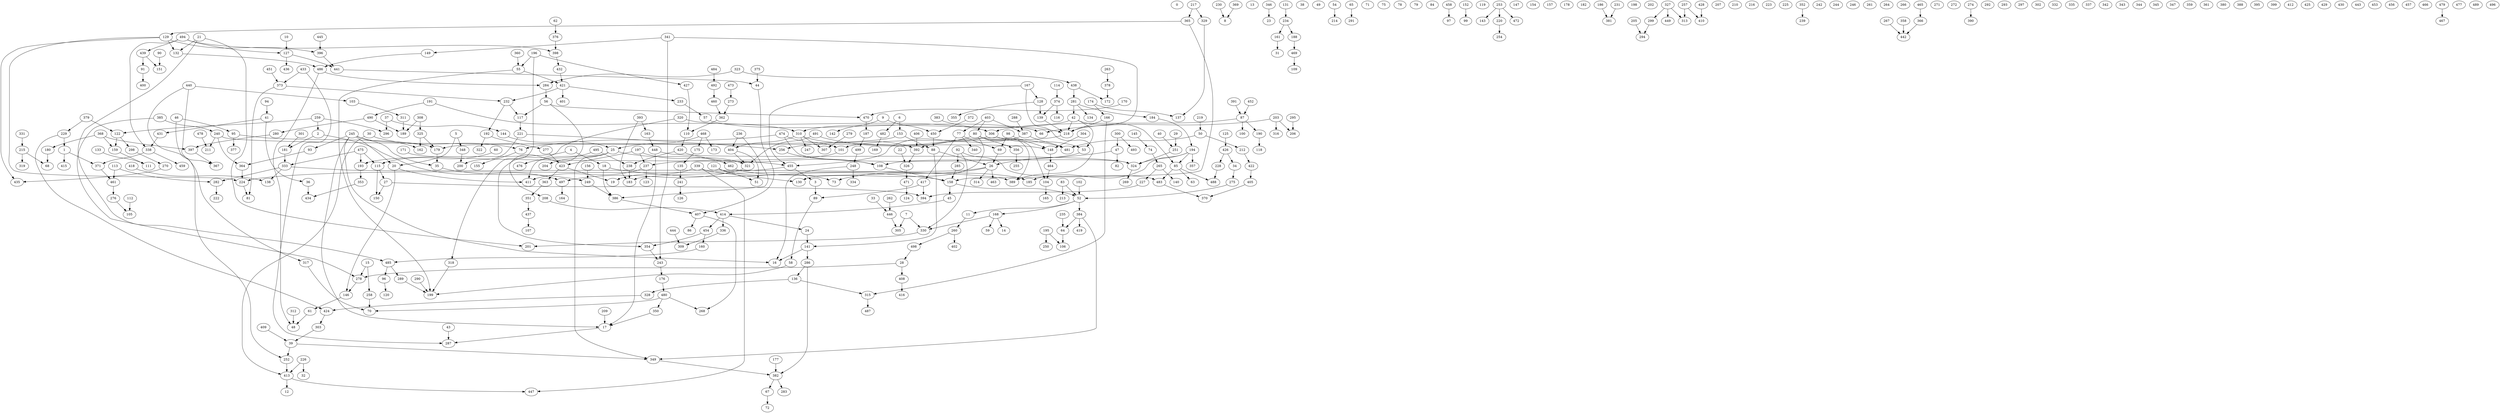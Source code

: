 digraph grafoErdosRenyi_n_500_m_500 {
0;
1;
2;
3;
4;
5;
6;
7;
8;
9;
10;
11;
12;
13;
14;
15;
16;
17;
18;
19;
20;
21;
22;
23;
24;
25;
26;
27;
28;
29;
30;
31;
32;
33;
34;
35;
36;
37;
38;
39;
40;
41;
42;
43;
44;
45;
46;
47;
48;
49;
50;
51;
52;
53;
54;
55;
56;
57;
58;
59;
60;
61;
62;
63;
64;
65;
66;
67;
68;
69;
70;
71;
72;
73;
74;
75;
76;
77;
78;
79;
80;
81;
82;
83;
84;
85;
86;
87;
88;
89;
90;
91;
92;
93;
94;
95;
96;
97;
98;
99;
100;
101;
102;
103;
104;
105;
106;
107;
108;
109;
110;
111;
112;
113;
114;
115;
116;
117;
118;
119;
120;
121;
122;
123;
124;
125;
126;
127;
128;
129;
130;
131;
132;
133;
134;
135;
136;
137;
138;
139;
140;
141;
142;
143;
144;
145;
146;
147;
148;
149;
150;
151;
152;
153;
154;
155;
156;
157;
158;
159;
160;
161;
162;
163;
164;
165;
166;
167;
168;
169;
170;
171;
172;
173;
174;
175;
176;
177;
178;
179;
180;
181;
182;
183;
184;
185;
186;
187;
188;
189;
190;
191;
192;
193;
194;
195;
196;
197;
198;
199;
200;
201;
202;
203;
204;
205;
206;
207;
208;
209;
210;
211;
212;
213;
214;
215;
216;
217;
218;
219;
220;
221;
222;
223;
224;
225;
226;
227;
228;
229;
230;
231;
232;
233;
234;
235;
236;
237;
238;
239;
240;
241;
242;
243;
244;
245;
246;
247;
248;
249;
250;
251;
252;
253;
254;
255;
256;
257;
258;
259;
260;
261;
262;
263;
264;
265;
266;
267;
268;
269;
270;
271;
272;
273;
274;
275;
276;
277;
278;
279;
280;
281;
282;
283;
284;
285;
286;
287;
288;
289;
290;
291;
292;
293;
294;
295;
296;
297;
298;
299;
300;
301;
302;
303;
304;
305;
306;
307;
308;
309;
310;
311;
312;
313;
314;
315;
316;
317;
318;
319;
320;
321;
322;
323;
324;
325;
326;
327;
328;
329;
330;
331;
332;
333;
334;
335;
336;
337;
338;
339;
340;
341;
342;
343;
344;
345;
346;
347;
348;
349;
350;
351;
352;
353;
354;
355;
356;
357;
358;
359;
360;
361;
362;
363;
364;
365;
366;
367;
368;
369;
370;
371;
372;
373;
374;
375;
376;
377;
378;
379;
380;
381;
382;
383;
384;
385;
386;
387;
388;
389;
390;
391;
392;
393;
394;
395;
396;
397;
398;
399;
400;
401;
402;
403;
404;
405;
406;
407;
408;
409;
410;
411;
412;
413;
414;
415;
416;
417;
418;
419;
420;
421;
422;
423;
424;
425;
426;
427;
428;
429;
430;
431;
432;
433;
434;
435;
436;
437;
438;
439;
440;
441;
442;
443;
444;
445;
446;
447;
448;
449;
450;
451;
452;
453;
454;
455;
456;
457;
458;
459;
460;
461;
462;
463;
464;
465;
466;
467;
468;
469;
470;
471;
472;
473;
474;
475;
476;
477;
478;
479;
480;
481;
482;
483;
484;
485;
486;
487;
488;
489;
490;
491;
492;
493;
494;
495;
496;
497;
498;
499;
56 -> 470;
379 -> 122;
352 -> 239;
30 -> 413;
1 -> 415;
117 -> 221;
491 -> 321;
240 -> 211;
26 -> 314;
281 -> 184;
20 -> 146;
141 -> 16;
437 -> 107;
406 -> 392;
301 -> 181;
413 -> 447;
491 -> 481;
490 -> 189;
42 -> 85;
171 -> 455;
26 -> 73;
385 -> 278;
465 -> 366;
153 -> 179;
414 -> 24;
378 -> 172;
460 -> 362;
263 -> 378;
83 -> 52;
427 -> 110;
26 -> 463;
384 -> 64;
21 -> 132;
122 -> 298;
127 -> 441;
209 -> 17;
446 -> 305;
37 -> 296;
329 -> 137;
57 -> 66;
421 -> 233;
29 -> 251;
88 -> 141;
353 -> 434;
129 -> 396;
227 -> 394;
475 -> 115;
92 -> 285;
55 -> 199;
243 -> 176;
280 -> 397;
217 -> 365;
245 -> 35;
69 -> 26;
85 -> 63;
52 -> 168;
176 -> 480;
2 -> 497;
93 -> 364;
133 -> 111;
228 -> 488;
7 -> 305;
235 -> 64;
288 -> 387;
308 -> 189;
461 -> 276;
333 -> 282;
17 -> 287;
290 -> 199;
391 -> 87;
237 -> 123;
414 -> 454;
177 -> 382;
80 -> 104;
485 -> 96;
113 -> 282;
376 -> 398;
166 -> 218;
92 -> 483;
194 -> 85;
403 -> 77;
360 -> 55;
403 -> 387;
253 -> 143;
248 -> 334;
281 -> 134;
306 -> 455;
440 -> 103;
4 -> 193;
495 -> 238;
121 -> 73;
236 -> 386;
320 -> 306;
310 -> 247;
80 -> 256;
331 -> 215;
308 -> 325;
179 -> 35;
295 -> 206;
192 -> 277;
113 -> 461;
471 -> 124;
139 -> 218;
284 -> 56;
440 -> 367;
413 -> 12;
468 -> 173;
184 -> 194;
203 -> 206;
257 -> 410;
46 -> 252;
25 -> 462;
41 -> 36;
281 -> 42;
444 -> 309;
311 -> 189;
275 -> 52;
158 -> 45;
11 -> 260;
180 -> 68;
265 -> 227;
58 -> 199;
101 -> 237;
18 -> 386;
203 -> 316;
483 -> 370;
270 -> 435;
42 -> 218;
479 -> 467;
339 -> 130;
10 -> 127;
122 -> 159;
363 -> 351;
237 -> 411;
114 -> 374;
499 -> 248;
452 -> 87;
43 -> 287;
289 -> 199;
365 -> 129;
323 -> 284;
28 -> 408;
424 -> 303;
87 -> 306;
299 -> 294;
136 -> 315;
253 -> 472;
339 -> 447;
333 -> 389;
229 -> 1;
94 -> 41;
21 -> 201;
498 -> 28;
39 -> 252;
36 -> 434;
470 -> 187;
34 -> 275;
279 -> 307;
55 -> 421;
160 -> 485;
53 -> 108;
215 -> 319;
428 -> 410;
417 -> 89;
9 -> 450;
232 -> 117;
232 -> 192;
450 -> 88;
28 -> 278;
474 -> 76;
153 -> 88;
195 -> 106;
494 -> 127;
240 -> 364;
438 -> 172;
89 -> 58;
15 -> 278;
203 -> 66;
414 -> 336;
197 -> 423;
486 -> 48;
423 -> 363;
60 -> 115;
365 -> 158;
231 -> 381;
77 -> 69;
145 -> 74;
35 -> 249;
315 -> 487;
259 -> 296;
129 -> 435;
339 -> 19;
52 -> 384;
404 -> 321;
15 -> 258;
110 -> 420;
300 -> 493;
259 -> 122;
325 -> 162;
95 -> 179;
240 -> 148;
193 -> 353;
91 -> 400;
277 -> 423;
338 -> 371;
384 -> 419;
338 -> 459;
245 -> 20;
234 -> 188;
382 -> 67;
375 -> 44;
327 -> 313;
267 -> 442;
282 -> 222;
480 -> 70;
317 -> 70;
217 -> 329;
196 -> 318;
187 -> 499;
121 -> 51;
47 -> 26;
310 -> 392;
56 -> 117;
312 -> 48;
127 -> 436;
6 -> 153;
260 -> 402;
168 -> 59;
25 -> 204;
373 -> 81;
128 -> 355;
448 -> 17;
27 -> 394;
20 -> 411;
422 -> 405;
262 -> 446;
371 -> 461;
433 -> 373;
5 -> 348;
278 -> 146;
432 -> 421;
333 -> 138;
44 -> 407;
441 -> 44;
152 -> 99;
85 -> 488;
135 -> 241;
385 -> 240;
327 -> 449;
80 -> 389;
64 -> 106;
47 -> 82;
368 -> 180;
480 -> 350;
398 -> 432;
490 -> 280;
195 -> 250;
194 -> 357;
6 -> 482;
405 -> 370;
245 -> 16;
77 -> 417;
102 -> 52;
196 -> 427;
409 -> 39;
475 -> 333;
362 -> 110;
439 -> 151;
224 -> 81;
328 -> 424;
2 -> 181;
383 -> 218;
87 -> 100;
96 -> 120;
480 -> 268;
260 -> 498;
192 -> 322;
191 -> 490;
426 -> 34;
276 -> 105;
229 -> 424;
408 -> 416;
341 -> 149;
125 -> 426;
323 -> 438;
9 -> 142;
324 -> 269;
218 -> 101;
478 -> 211;
374 -> 139;
136 -> 328;
372 -> 450;
90 -> 151;
215 -> 68;
149 -> 486;
354 -> 243;
39 -> 349;
191 -> 310;
310 -> 404;
54 -> 214;
98 -> 148;
220 -> 254;
77 -> 340;
433 -> 287;
181 -> 333;
76 -> 155;
492 -> 460;
230 -> 8;
238 -> 183;
52 -> 11;
356 -> 255;
205 -> 294;
298 -> 270;
393 -> 163;
87 -> 190;
351 -> 437;
166 -> 315;
115 -> 27;
226 -> 32;
33 -> 446;
170 -> 470;
258 -> 70;
454 -> 160;
42 -> 310;
95 -> 377;
245 -> 93;
62 -> 376;
112 -> 105;
350 -> 17;
221 -> 256;
421 -> 232;
167 -> 455;
482 -> 169;
194 -> 185;
320 -> 354;
251 -> 324;
349 -> 382;
420 -> 108;
18 -> 158;
245 -> 162;
418 -> 138;
167 -> 389;
104 -> 165;
188 -> 469;
273 -> 362;
386 -> 407;
141 -> 286;
186 -> 381;
92 -> 330;
197 -> 237;
285 -> 158;
431 -> 338;
212 -> 422;
455 -> 3;
65 -> 291;
494 -> 398;
163 -> 448;
364 -> 224;
41 -> 431;
326 -> 471;
197 -> 321;
129 -> 224;
61 -> 48;
310 -> 307;
234 -> 161;
40 -> 251;
458 -> 97;
80 -> 356;
25 -> 411;
30 -> 76;
464 -> 104;
5 -> 20;
175 -> 135;
249 -> 386;
468 -> 175;
341 -> 243;
274 -> 390;
366 -> 442;
174 -> 137;
318 -> 199;
128 -> 139;
1 -> 371;
384 -> 349;
131 -> 234;
233 -> 57;
440 -> 317;
348 -> 200;
132 -> 486;
74 -> 265;
462 -> 185;
484 -> 492;
439 -> 91;
445 -> 396;
67 -> 72;
374 -> 116;
168 -> 330;
420 -> 238;
252 -> 413;
108 -> 158;
158 -> 52;
168 -> 14;
257 -> 313;
115 -> 150;
438 -> 281;
330 -> 201;
368 -> 159;
265 -> 140;
455 -> 224;
497 -> 164;
159 -> 111;
148 -> 464;
404 -> 51;
346 -> 23;
129 -> 132;
407 -> 268;
236 -> 404;
259 -> 2;
286 -> 136;
167 -> 128;
303 -> 39;
469 -> 109;
208 -> 414;
37 -> 144;
454 -> 354;
3 -> 89;
306 -> 53;
475 -> 193;
7 -> 330;
494 -> 439;
325 -> 179;
256 -> 108;
248 -> 16;
25 -> 349;
161 -> 31;
358 -> 442;
403 -> 80;
196 -> 55;
194 -> 324;
88 -> 26;
156 -> 249;
21 -> 485;
495 -> 476;
368 -> 397;
387 -> 481;
221 -> 200;
423 -> 19;
219 -> 50;
387 -> 392;
80 -> 130;
42 -> 53;
393 -> 183;
327 -> 299;
253 -> 220;
245 -> 17;
407 -> 86;
473 -> 273;
50 -> 481;
382 -> 283;
304 -> 148;
474 -> 324;
226 -> 413;
83 -> 213;
379 -> 229;
426 -> 228;
190 -> 118;
46 -> 95;
369 -> 8;
22 -> 326;
397 -> 367;
56 -> 208;
336 -> 309;
341 -> 218;
321 -> 497;
146 -> 61;
85 -> 483;
373 -> 232;
4 -> 18;
396 -> 441;
392 -> 326;
103 -> 311;
98 -> 69;
451 -> 373;
27 -> 150;
421 -> 401;
286 -> 382;
486 -> 284;
468 -> 25;
174 -> 166;
474 -> 101;
45 -> 414;
300 -> 47;
144 -> 25;
50 -> 212;
241 -> 126;
26 -> 183;
417 -> 394;
448 -> 324;
485 -> 289;
24 -> 141;
494 -> 338;
}